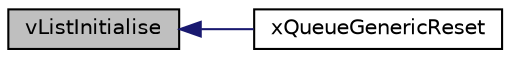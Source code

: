 digraph "vListInitialise"
{
  edge [fontname="Helvetica",fontsize="10",labelfontname="Helvetica",labelfontsize="10"];
  node [fontname="Helvetica",fontsize="10",shape=record];
  rankdir="LR";
  Node1 [label="vListInitialise",height=0.2,width=0.4,color="black", fillcolor="grey75", style="filled" fontcolor="black"];
  Node1 -> Node2 [dir="back",color="midnightblue",fontsize="10",style="solid",fontname="Helvetica"];
  Node2 [label="xQueueGenericReset",height=0.2,width=0.4,color="black", fillcolor="white", style="filled",URL="$queue_8c.html#a5e54273dbe3f56b8bdc8f7abee67a871"];
}
